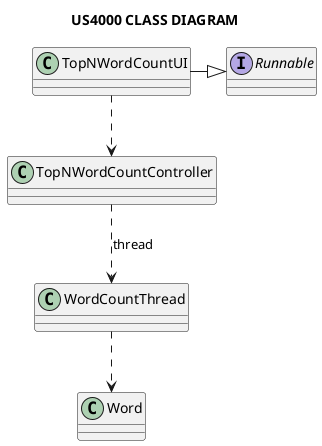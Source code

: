 @startuml

title US4000 CLASS DIAGRAM

interface Runnable {

}

class TopNWordCountUI {

}

class TopNWordCountController {

}


class WordCountThread {

}


class Word {

}




TopNWordCountUI ..> TopNWordCountController
TopNWordCountController ..>WordCountThread: thread
WordCountThread ..>Word

TopNWordCountUI -|> Runnable

@enduml